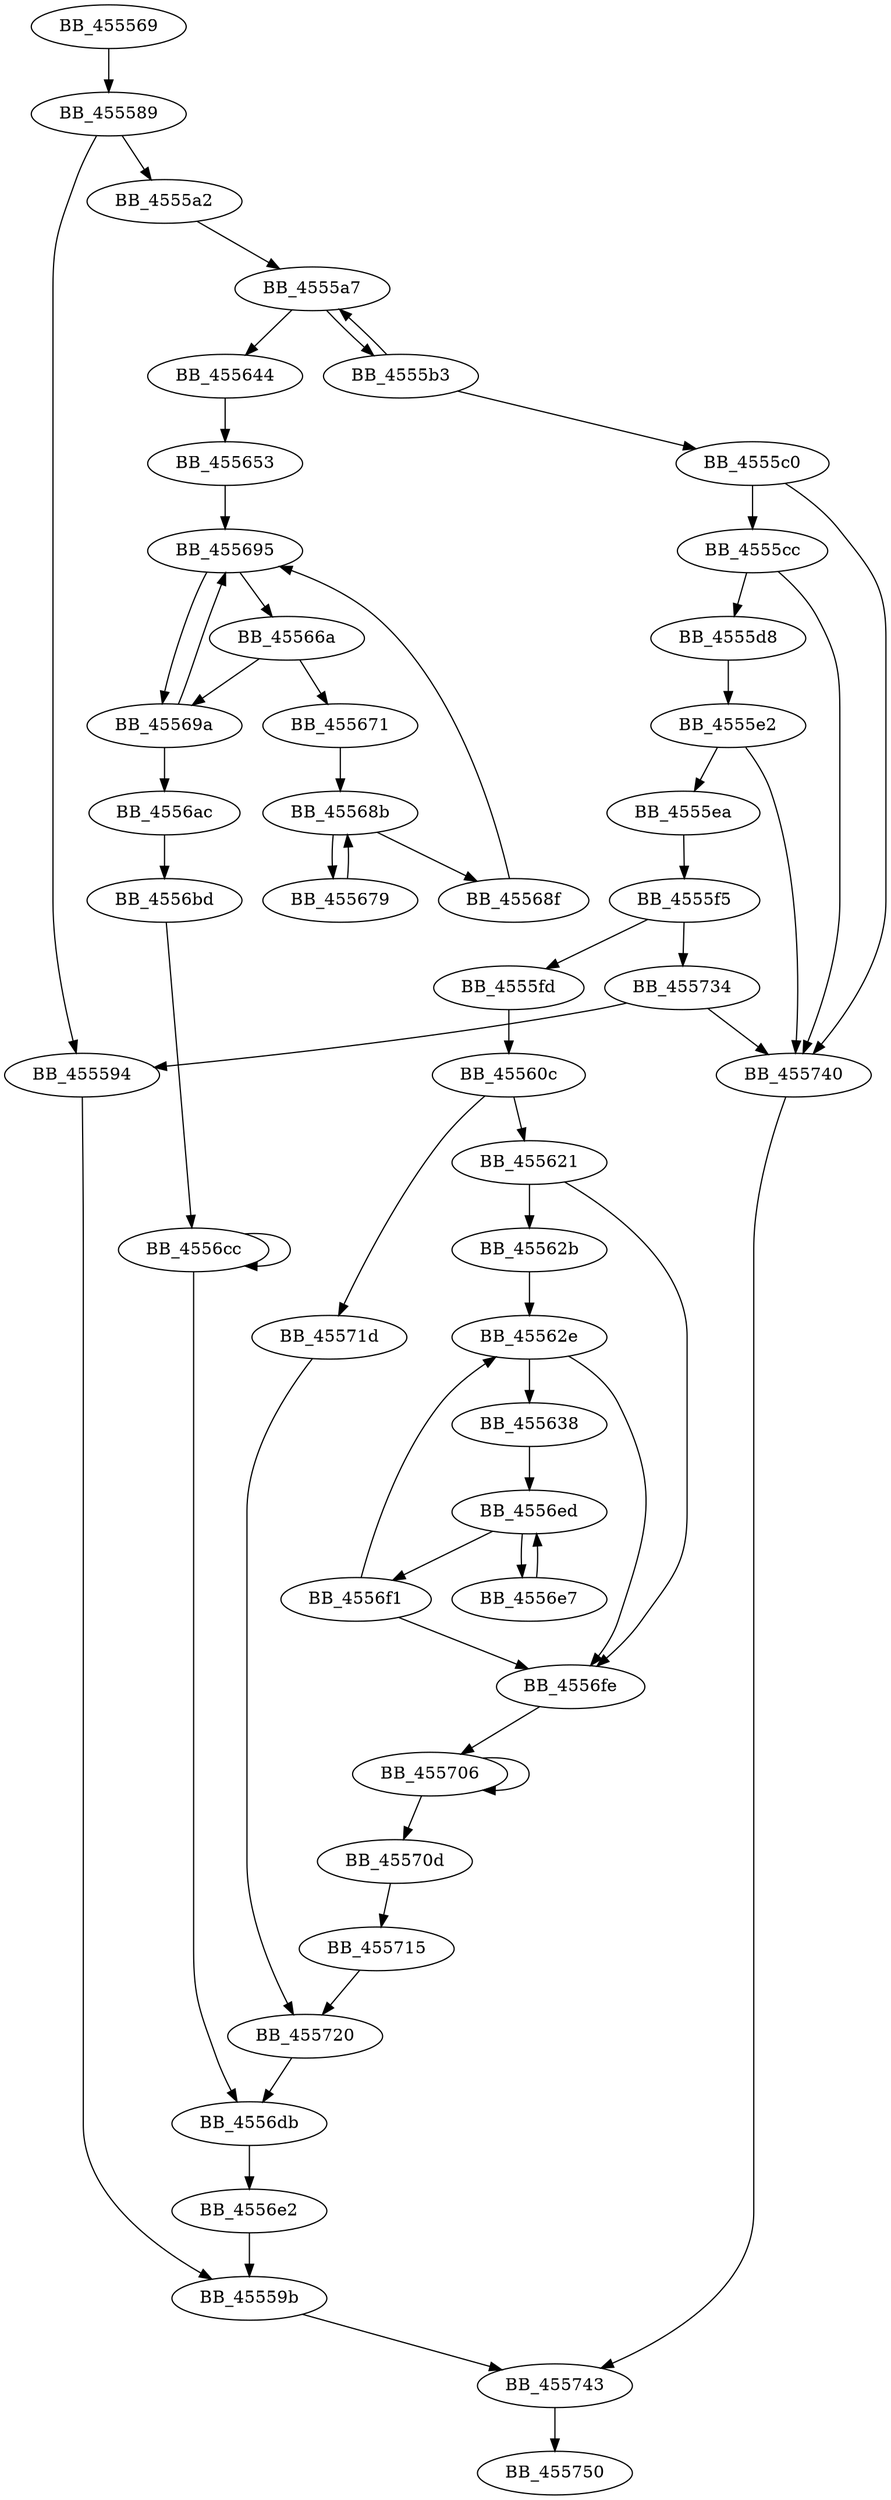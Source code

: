 DiGraph sub_455569{
BB_455569->BB_455589
BB_455589->BB_455594
BB_455589->BB_4555a2
BB_455594->BB_45559b
BB_45559b->BB_455743
BB_4555a2->BB_4555a7
BB_4555a7->BB_4555b3
BB_4555a7->BB_455644
BB_4555b3->BB_4555a7
BB_4555b3->BB_4555c0
BB_4555c0->BB_4555cc
BB_4555c0->BB_455740
BB_4555cc->BB_4555d8
BB_4555cc->BB_455740
BB_4555d8->BB_4555e2
BB_4555e2->BB_4555ea
BB_4555e2->BB_455740
BB_4555ea->BB_4555f5
BB_4555f5->BB_4555fd
BB_4555f5->BB_455734
BB_4555fd->BB_45560c
BB_45560c->BB_455621
BB_45560c->BB_45571d
BB_455621->BB_45562b
BB_455621->BB_4556fe
BB_45562b->BB_45562e
BB_45562e->BB_455638
BB_45562e->BB_4556fe
BB_455638->BB_4556ed
BB_455644->BB_455653
BB_455653->BB_455695
BB_45566a->BB_455671
BB_45566a->BB_45569a
BB_455671->BB_45568b
BB_455679->BB_45568b
BB_45568b->BB_455679
BB_45568b->BB_45568f
BB_45568f->BB_455695
BB_455695->BB_45566a
BB_455695->BB_45569a
BB_45569a->BB_455695
BB_45569a->BB_4556ac
BB_4556ac->BB_4556bd
BB_4556bd->BB_4556cc
BB_4556cc->BB_4556cc
BB_4556cc->BB_4556db
BB_4556db->BB_4556e2
BB_4556e2->BB_45559b
BB_4556e7->BB_4556ed
BB_4556ed->BB_4556e7
BB_4556ed->BB_4556f1
BB_4556f1->BB_45562e
BB_4556f1->BB_4556fe
BB_4556fe->BB_455706
BB_455706->BB_455706
BB_455706->BB_45570d
BB_45570d->BB_455715
BB_455715->BB_455720
BB_45571d->BB_455720
BB_455720->BB_4556db
BB_455734->BB_455594
BB_455734->BB_455740
BB_455740->BB_455743
BB_455743->BB_455750
}
